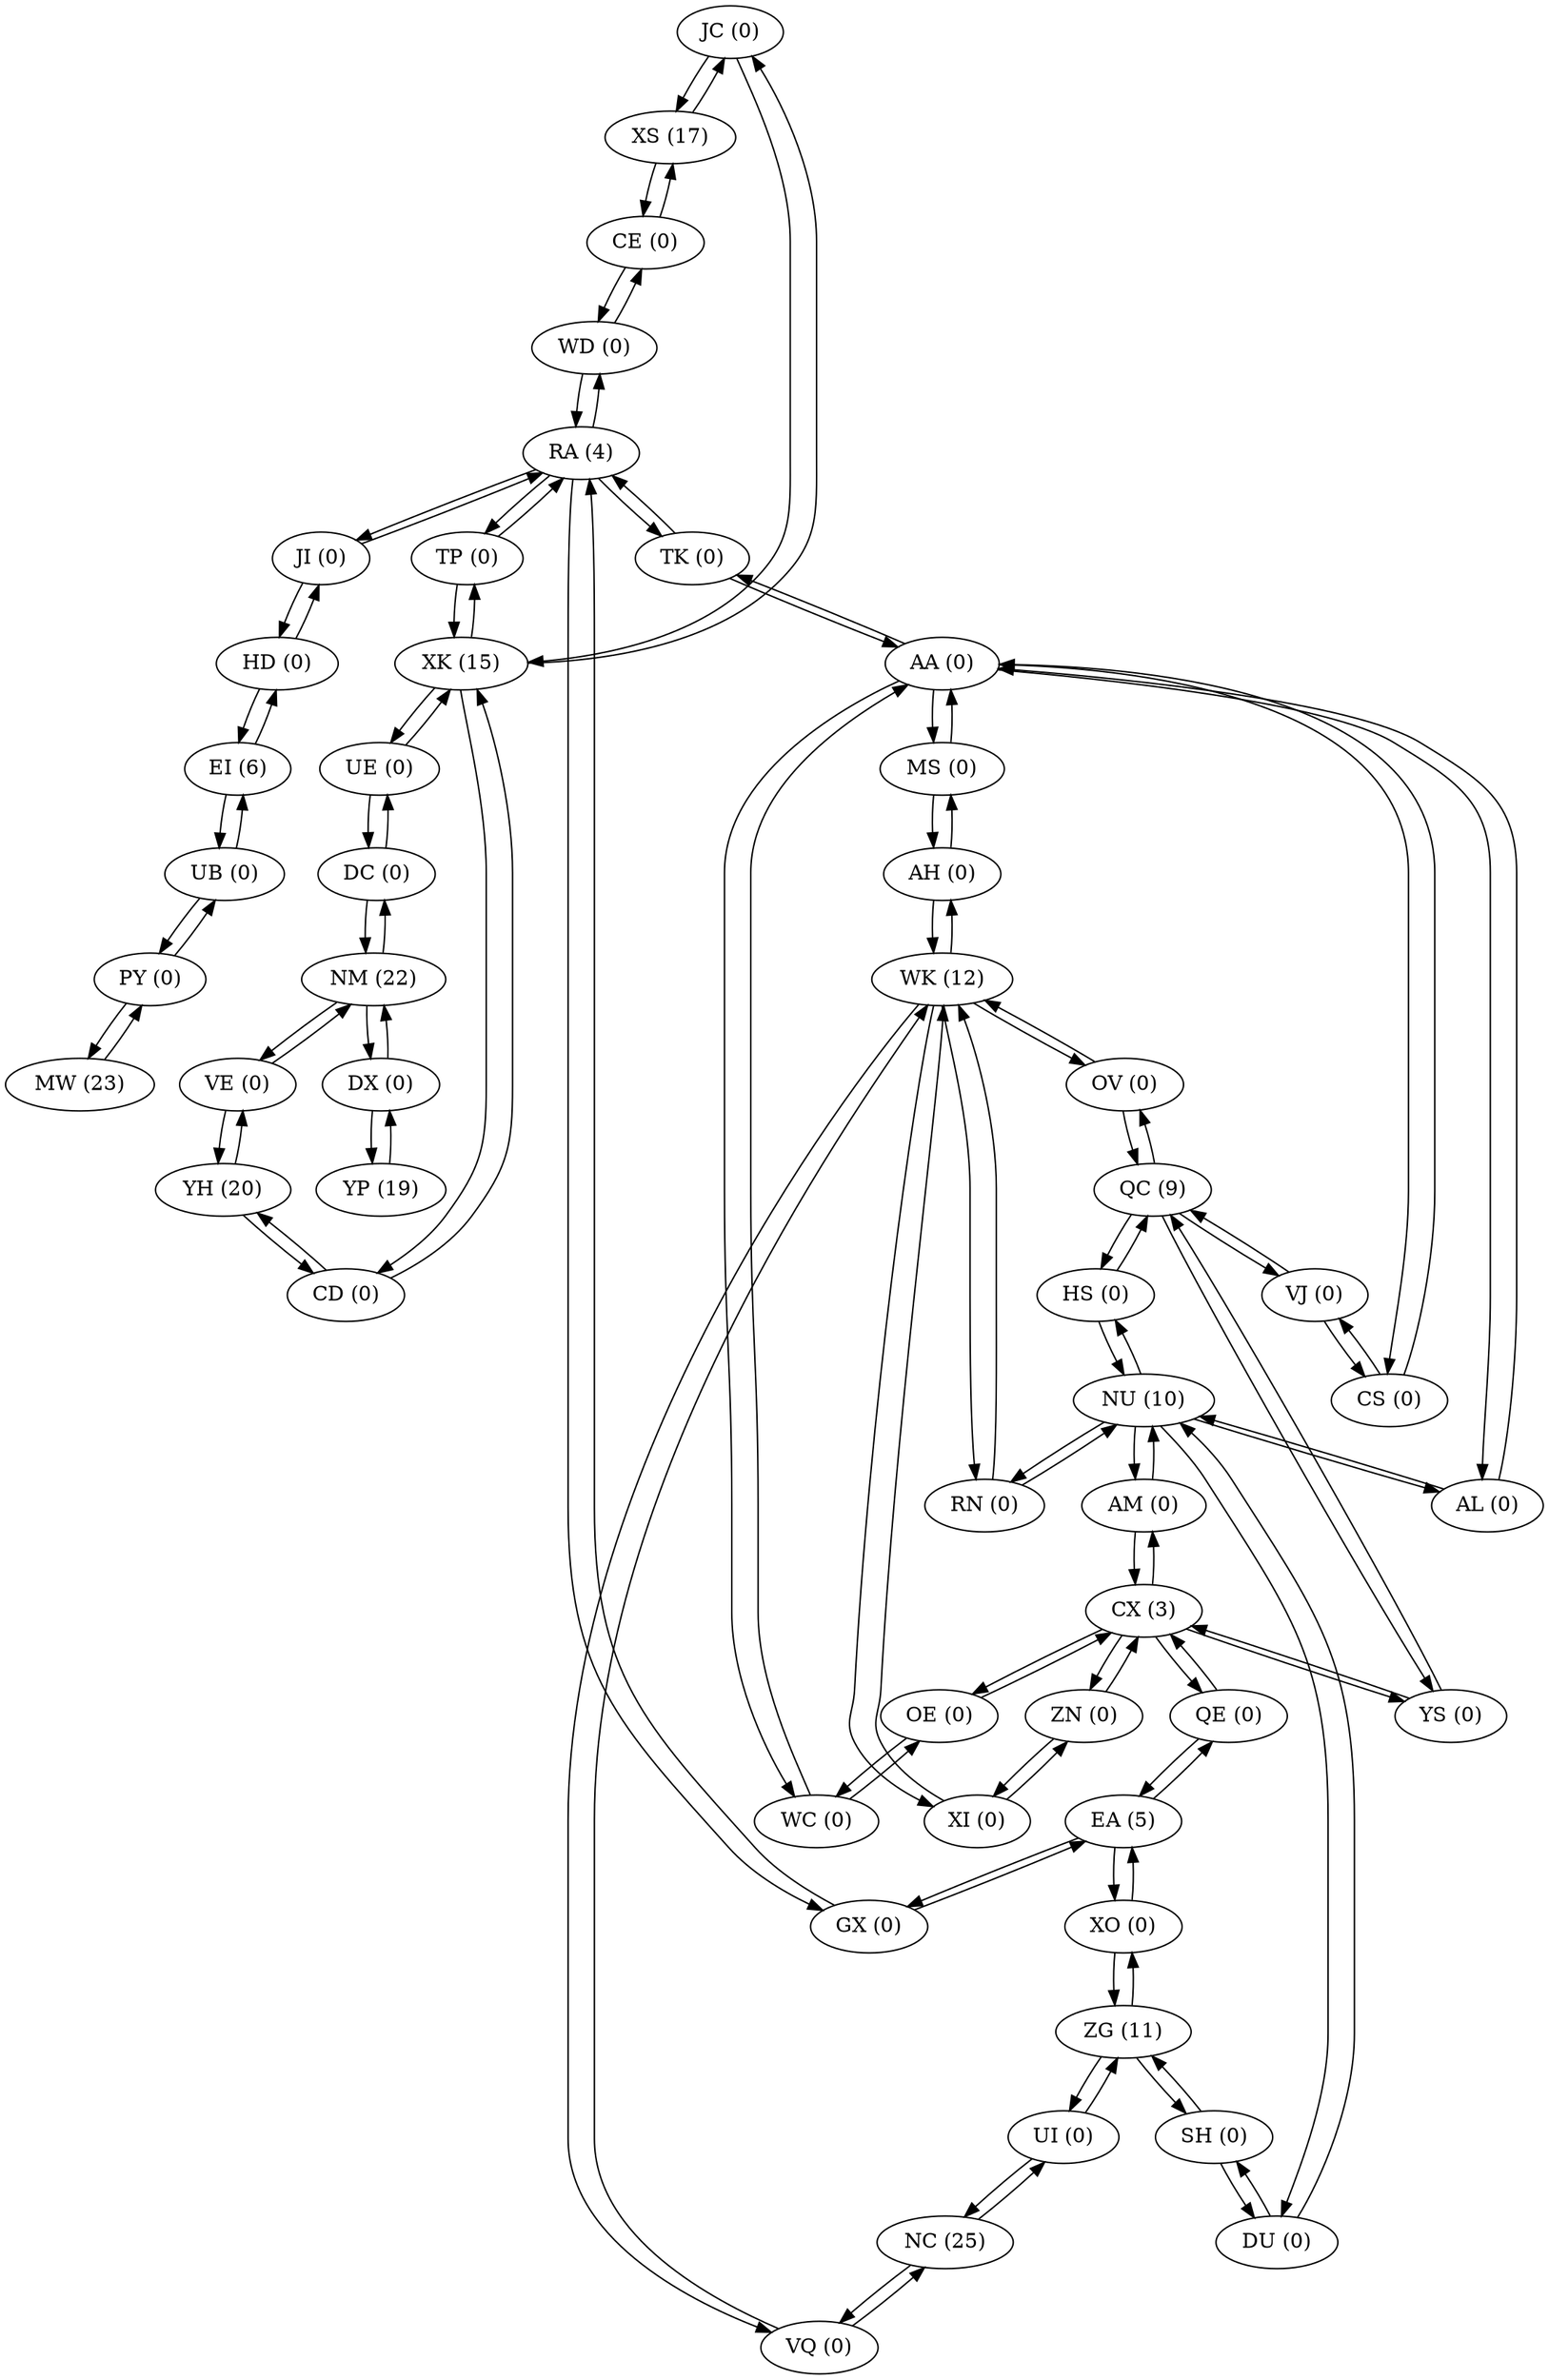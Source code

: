 digraph cave {
  "JC" [label="JC (0)"];
  "JC" -> "XS";
  "JC" -> "XK";
  "TK" [label="TK (0)"];
  "TK" -> "AA";
  "TK" -> "RA";
  "PY" [label="PY (0)"];
  "PY" -> "UB";
  "PY" -> "MW";
  "XK" [label="XK (15)"];
  "XK" -> "CD";
  "XK" -> "JC";
  "XK" -> "TP";
  "XK" -> "UE";
  "EI" [label="EI (6)"];
  "EI" -> "UB";
  "EI" -> "HD";
  "OV" [label="OV (0)"];
  "OV" -> "QC";
  "OV" -> "WK";
  "CX" [label="CX (3)"];
  "CX" -> "ZN";
  "CX" -> "AM";
  "CX" -> "OE";
  "CX" -> "YS";
  "CX" -> "QE";
  "YS" [label="YS (0)"];
  "YS" -> "QC";
  "YS" -> "CX";
  "DC" [label="DC (0)"];
  "DC" -> "UE";
  "DC" -> "NM";
  "EA" [label="EA (5)"];
  "EA" -> "QE";
  "EA" -> "XO";
  "EA" -> "GX";
  "VE" [label="VE (0)"];
  "VE" -> "YH";
  "VE" -> "NM";
  "RN" [label="RN (0)"];
  "RN" -> "WK";
  "RN" -> "NU";
  "VJ" [label="VJ (0)"];
  "VJ" -> "QC";
  "VJ" -> "CS";
  "HD" [label="HD (0)"];
  "HD" -> "JI";
  "HD" -> "EI";
  "UB" [label="UB (0)"];
  "UB" -> "EI";
  "UB" -> "PY";
  "XS" [label="XS (17)"];
  "XS" -> "JC";
  "XS" -> "CE";
  "AM" [label="AM (0)"];
  "AM" -> "NU";
  "AM" -> "CX";
  "GX" [label="GX (0)"];
  "GX" -> "EA";
  "GX" -> "RA";
  "UI" [label="UI (0)"];
  "UI" -> "NC";
  "UI" -> "ZG";
  "NM" [label="NM (22)"];
  "NM" -> "DC";
  "NM" -> "VE";
  "NM" -> "DX";
  "CE" [label="CE (0)"];
  "CE" -> "XS";
  "CE" -> "WD";
  "NC" [label="NC (25)"];
  "NC" -> "UI";
  "NC" -> "VQ";
  "TP" [label="TP (0)"];
  "TP" -> "XK";
  "TP" -> "RA";
  "ZN" [label="ZN (0)"];
  "ZN" -> "CX";
  "ZN" -> "XI";
  "CS" [label="CS (0)"];
  "CS" -> "AA";
  "CS" -> "VJ";
  "MW" [label="MW (23)"];
  "MW" -> "PY";
  "AA" [label="AA (0)"];
  "AA" -> "TK";
  "AA" -> "WC";
  "AA" -> "CS";
  "AA" -> "AL";
  "AA" -> "MS";
  "RA" [label="RA (4)"];
  "RA" -> "WD";
  "RA" -> "TP";
  "RA" -> "TK";
  "RA" -> "GX";
  "RA" -> "JI";
  "NU" [label="NU (10)"];
  "NU" -> "DU";
  "NU" -> "AM";
  "NU" -> "RN";
  "NU" -> "HS";
  "NU" -> "AL";
  "QE" [label="QE (0)"];
  "QE" -> "CX";
  "QE" -> "EA";
  "AH" [label="AH (0)"];
  "AH" -> "WK";
  "AH" -> "MS";
  "YH" [label="YH (20)"];
  "YH" -> "VE";
  "YH" -> "CD";
  "SH" [label="SH (0)"];
  "SH" -> "DU";
  "SH" -> "ZG";
  "OE" [label="OE (0)"];
  "OE" -> "WC";
  "OE" -> "CX";
  "XO" [label="XO (0)"];
  "XO" -> "EA";
  "XO" -> "ZG";
  "JI" [label="JI (0)"];
  "JI" -> "RA";
  "JI" -> "HD";
  "XI" [label="XI (0)"];
  "XI" -> "WK";
  "XI" -> "ZN";
  "HS" [label="HS (0)"];
  "HS" -> "QC";
  "HS" -> "NU";
  "VQ" [label="VQ (0)"];
  "VQ" -> "WK";
  "VQ" -> "NC";
  "UE" [label="UE (0)"];
  "UE" -> "XK";
  "UE" -> "DC";
  "YP" [label="YP (19)"];
  "YP" -> "DX";
  "WD" [label="WD (0)"];
  "WD" -> "CE";
  "WD" -> "RA";
  "DX" [label="DX (0)"];
  "DX" -> "NM";
  "DX" -> "YP";
  "ZG" [label="ZG (11)"];
  "ZG" -> "UI";
  "ZG" -> "SH";
  "ZG" -> "XO";
  "MS" [label="MS (0)"];
  "MS" -> "AA";
  "MS" -> "AH";
  "QC" [label="QC (9)"];
  "QC" -> "HS";
  "QC" -> "VJ";
  "QC" -> "OV";
  "QC" -> "YS";
  "DU" [label="DU (0)"];
  "DU" -> "NU";
  "DU" -> "SH";
  "WK" [label="WK (12)"];
  "WK" -> "RN";
  "WK" -> "XI";
  "WK" -> "VQ";
  "WK" -> "OV";
  "WK" -> "AH";
  "CD" [label="CD (0)"];
  "CD" -> "YH";
  "CD" -> "XK";
  "AL" [label="AL (0)"];
  "AL" -> "AA";
  "AL" -> "NU";
  "WC" [label="WC (0)"];
  "WC" -> "OE";
  "WC" -> "AA";
}
